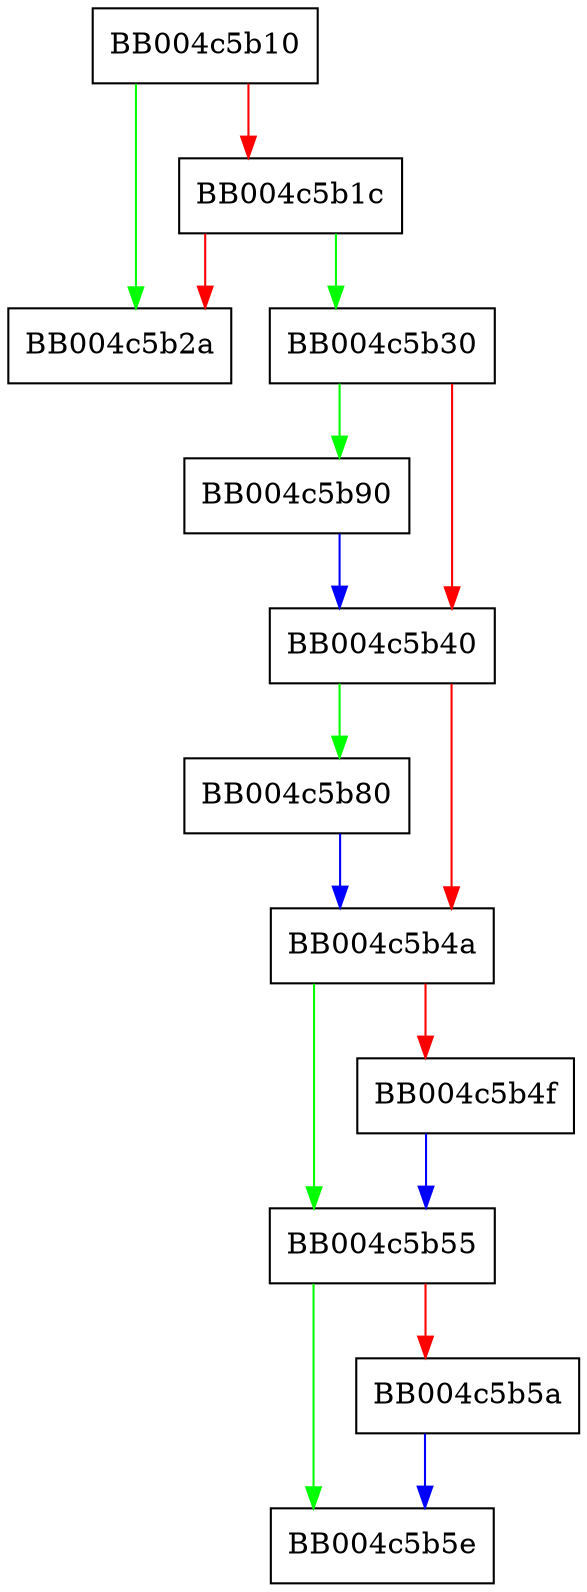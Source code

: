 digraph uint_set_merge_adjacent {
  node [shape="box"];
  graph [splines=ortho];
  BB004c5b10 -> BB004c5b2a [color="green"];
  BB004c5b10 -> BB004c5b1c [color="red"];
  BB004c5b1c -> BB004c5b30 [color="green"];
  BB004c5b1c -> BB004c5b2a [color="red"];
  BB004c5b30 -> BB004c5b90 [color="green"];
  BB004c5b30 -> BB004c5b40 [color="red"];
  BB004c5b40 -> BB004c5b80 [color="green"];
  BB004c5b40 -> BB004c5b4a [color="red"];
  BB004c5b4a -> BB004c5b55 [color="green"];
  BB004c5b4a -> BB004c5b4f [color="red"];
  BB004c5b4f -> BB004c5b55 [color="blue"];
  BB004c5b55 -> BB004c5b5e [color="green"];
  BB004c5b55 -> BB004c5b5a [color="red"];
  BB004c5b5a -> BB004c5b5e [color="blue"];
  BB004c5b80 -> BB004c5b4a [color="blue"];
  BB004c5b90 -> BB004c5b40 [color="blue"];
}